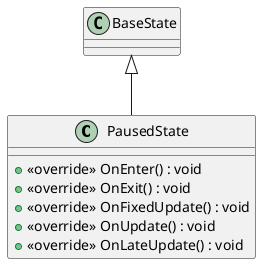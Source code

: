 @startuml
class PausedState {
    + <<override>> OnEnter() : void
    + <<override>> OnExit() : void
    + <<override>> OnFixedUpdate() : void
    + <<override>> OnUpdate() : void
    + <<override>> OnLateUpdate() : void
}
BaseState <|-- PausedState
@enduml
